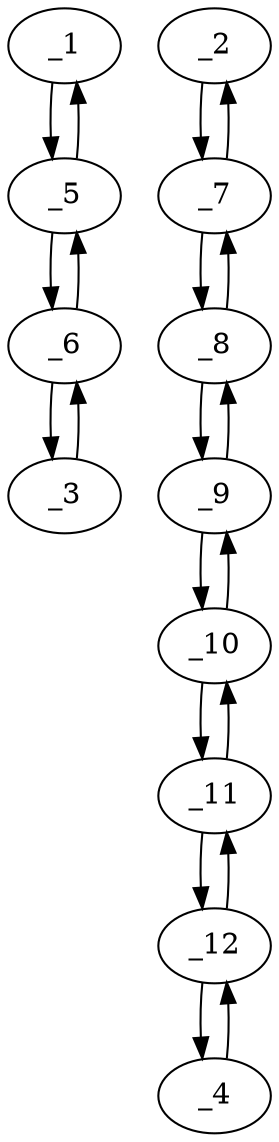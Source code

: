 digraph f1022_03 {
	_1	 [x="157.000000",
		y="88.000000"];
	_5	 [x="163.000000",
		y="101.000000"];
	_1 -> _5	 [angle="1.138389",
		orient="0.907959"];
	_2	 [x="124.000000",
		y="121.000000"];
	_7	 [x="132.000000",
		y="135.000000"];
	_2 -> _7	 [angle="1.051650",
		orient="0.868243"];
	_3	 [x="153.000000",
		y="128.000000"];
	_6	 [x="158.000000",
		y="114.000000"];
	_3 -> _6	 [angle="-1.227772",
		orient="-0.941742"];
	_4	 [x="96.000000",
		y="184.000000"];
	_12	 [x="110.000000",
		y="188.000000"];
	_4 -> _12	 [angle="0.278300",
		orient="0.274721"];
	_5 -> _1	 [angle="-2.003204",
		orient="-0.907959"];
	_5 -> _6	 [angle="1.937970",
		orient="0.933346"];
	_6 -> _3	 [angle="1.913820",
		orient="0.941742"];
	_6 -> _5	 [angle="-1.203622",
		orient="-0.933346"];
	_7 -> _2	 [angle="-2.089942",
		orient="-0.868243"];
	_8	 [x="134.000000",
		y="147.000000"];
	_7 -> _8	 [angle="1.405648",
		orient="0.986394"];
	_8 -> _7	 [angle="-1.735945",
		orient="-0.986394"];
	_9	 [x="136.000000",
		y="159.000000"];
	_8 -> _9	 [angle="1.405648",
		orient="0.986394"];
	_9 -> _8	 [angle="-1.735945",
		orient="-0.986394"];
	_10	 [x="129.000000",
		y="169.000000"];
	_9 -> _10	 [angle="2.181522",
		orient="0.819232"];
	_10 -> _9	 [angle="-0.960070",
		orient="-0.819232"];
	_11	 [x="125.000000",
		y="183.000000"];
	_10 -> _11	 [angle="1.849096",
		orient="0.961524"];
	_11 -> _10	 [angle="-1.292497",
		orient="-0.961524"];
	_11 -> _12	 [angle="2.819842",
		orient="0.316228"];
	_12 -> _4	 [angle="-2.863293",
		orient="-0.274721"];
	_12 -> _11	 [angle="-0.321751",
		orient="-0.316228"];
}
